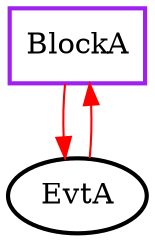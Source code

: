 digraph "overwrite1-1" {
  node [cpu=1 pattern=A tperiod=100000000 toffs=0 fid=1 gid=5 sid=2 bpid=8 style=filled color=black fillcolor=white penwidth=2 shape=oval]
  BlockA [type=blockalign patexit=1 qlo=1 shape=rectangle color=purple]
  EvtA [type=tmsg par=2 patentry=1]
  edge [type=defdst color=red]
  EvtA -> BlockA -> EvtA
}
